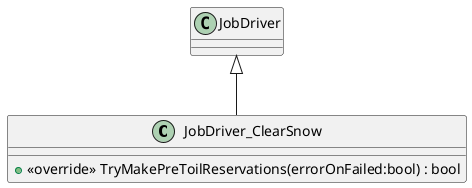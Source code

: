 @startuml
class JobDriver_ClearSnow {
    + <<override>> TryMakePreToilReservations(errorOnFailed:bool) : bool
}
JobDriver <|-- JobDriver_ClearSnow
@enduml
